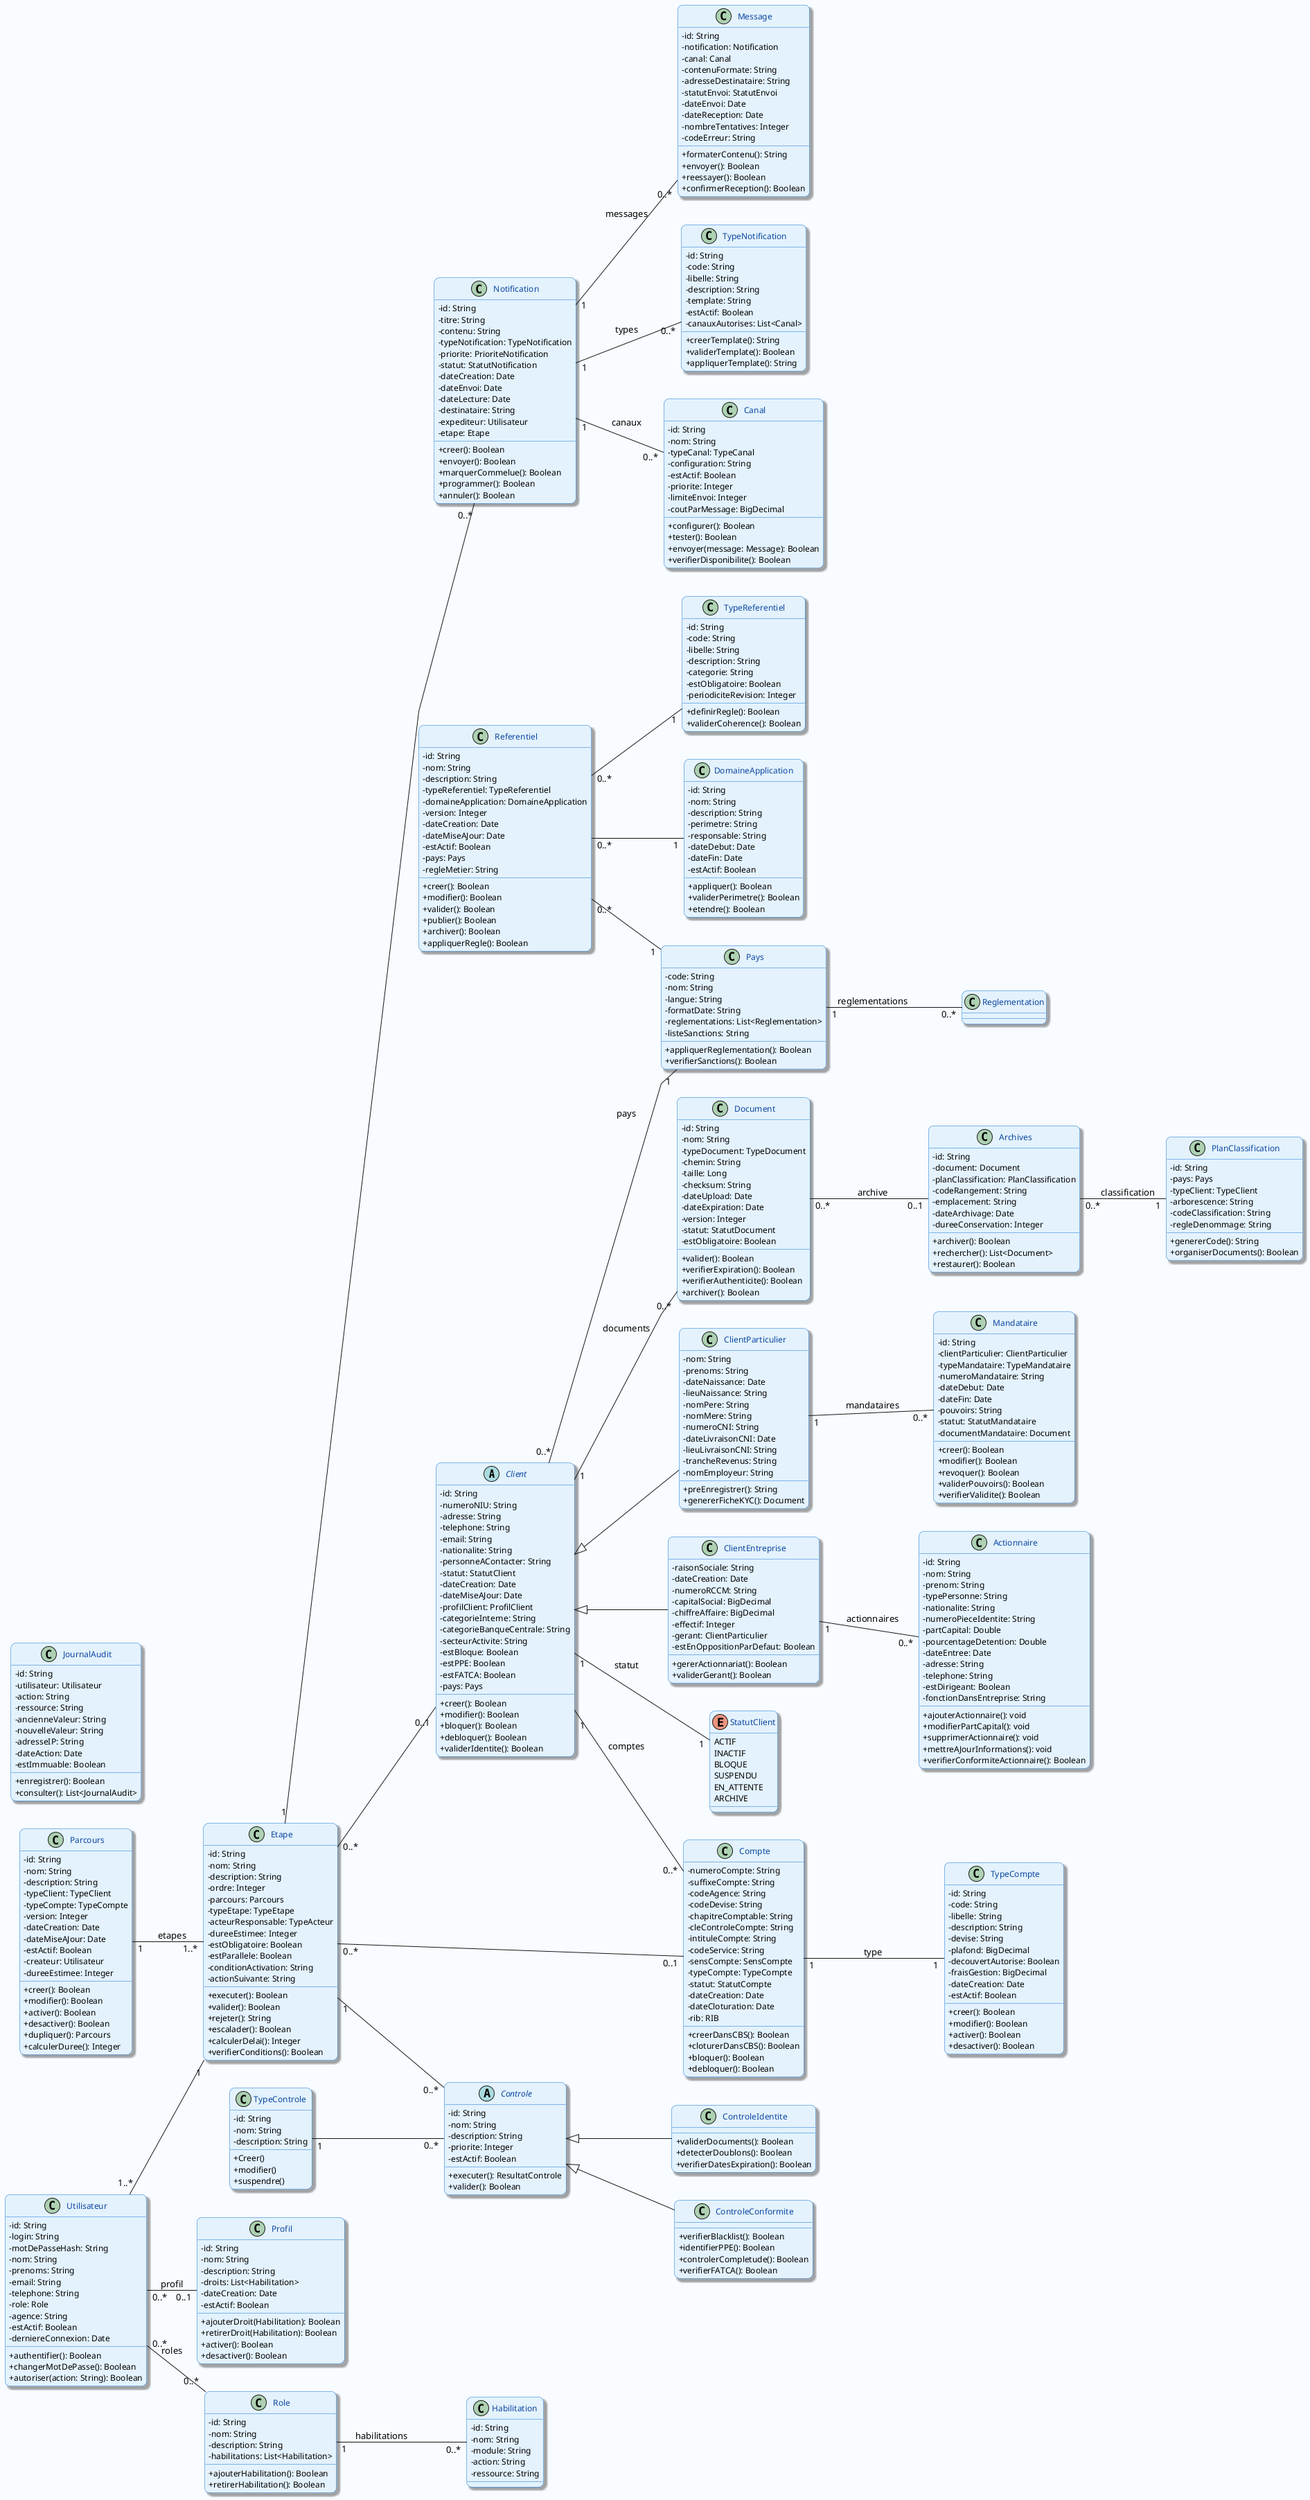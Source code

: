 @startuml D_CLASSE_13_JUIN
skinparam linetype polyline
skinparam backgroundColor #F8FBFF
skinparam classBackgroundColor #E3F2FD
skinparam classBorderColor #1976D2
skinparam classFontColor #0D47A1
skinparam classFontSize 13
skinparam classAttributeFontSize 12
skinparam classMethodFontSize 12
skinparam classAttributeIconSize 0
skinparam shadowing true
skinparam roundCorner 15
skinparam nodesep 40
skinparam ranksep 30
left to right direction

abstract class Client {
  - id: String
  - numeroNIU: String
  - adresse: String
  - telephone: String
  - email: String
  - nationalite: String
  - personneAContacter: String
  - statut: StatutClient
  - dateCreation: Date
  - dateMiseAJour: Date
  - profilClient: ProfilClient
  - categorieInterne: String
  - categorieBanqueCentrale: String
  - secteurActivite: String
  - estBloque: Boolean
  - estPPE: Boolean
  - estFATCA: Boolean
  - pays: Pays
  + creer(): Boolean
  + modifier(): Boolean
  + bloquer(): Boolean
  + debloquer(): Boolean
  + validerIdentite(): Boolean
}

class ClientParticulier extends Client {
  - nom: String
  - prenoms: String
  - dateNaissance: Date
  - lieuNaissance: String
  - nomPere: String
  - nomMere: String
  - numeroCNI: String
  - dateLivraisonCNI: Date
  - lieuLivraisonCNI: String
  - trancheRevenus: String
  - nomEmployeur: String
  + preEnregistrer(): String
  + genererFicheKYC(): Document
}

class ClientEntreprise extends Client {
  - raisonSociale: String
  - dateCreation: Date
  - numeroRCCM: String
  - capitalSocial: BigDecimal
  - chiffreAffaire: BigDecimal
  - effectif: Integer
  - gerant: ClientParticulier
  - estEnOppositionParDefaut: Boolean
  + gererActionnariat(): Boolean
  + validerGerant(): Boolean
}

class Mandataire {
  - id: String
  - clientParticulier: ClientParticulier
  - typeMandataire: TypeMandataire
  - numeroMandataire: String
  - dateDebut: Date
  - dateFin: Date
  - pouvoirs: String
  - statut: StatutMandataire
  - documentMandataire: Document
  + creer(): Boolean
  + modifier(): Boolean
  + revoquer(): Boolean
  + validerPouvoirs(): Boolean
  + verifierValidite(): Boolean
}

class Pays {
  - code: String
  - nom: String
  - langue: String
  - formatDate: String
  - reglementations: List<Reglementation>
  - listeSanctions: String
  + appliquerReglementation(): Boolean
  + verifierSanctions(): Boolean
}

class Compte {
  - numeroCompte: String
  - suffixeCompte: String
  - codeAgence: String
  - codeDevise: String
  - chapitreComptable: String
  - cleControleCompte: String
  - intituleCompte: String
  - codeService: String
  - sensCompte: SensCompte
  - typeCompte: TypeCompte
  - statut: StatutCompte
  - dateCreation: Date
  - dateCloturation: Date
  - rib: RIB
  + creerDansCBS(): Boolean
  + cloturerDansCBS(): Boolean
  + bloquer(): Boolean
  + debloquer(): Boolean
}

class Document {
  - id: String
  - nom: String
  - typeDocument: TypeDocument
  - chemin: String
  - taille: Long
  - checksum: String
  - dateUpload: Date
  - dateExpiration: Date
  - version: Integer
  - statut: StatutDocument
  - estObligatoire: Boolean
  + valider(): Boolean
  + verifierExpiration(): Boolean
  + verifierAuthenticite(): Boolean
  + archiver(): Boolean
}

class Archives {
  - id: String
  - document: Document
  - planClassification: PlanClassification
  - codeRangement: String
  - emplacement: String
  - dateArchivage: Date
  - dureeConservation: Integer
  + archiver(): Boolean
  + rechercher(): List<Document>
  + restaurer(): Boolean
}

class PlanClassification {
  - id: String
  - pays: Pays
  - typeClient: TypeClient
  - arborescence: String
  - codeClassification: String
  - regleDenommage: String
  + genererCode(): String
  + organiserDocuments(): Boolean
}

abstract class Controle {
  - id: String
  - nom: String
  - description: String
  - priorite: Integer
  - estActif: Boolean
  + executer(): ResultatControle
  + valider(): Boolean
}

class TypeControle {
  - id: String
  - nom: String
  - description: String
  + Creer()
  + modifier()
  + suspendre()
}

class ControleIdentite extends Controle {
  + validerDocuments(): Boolean
  + detecterDoublons(): Boolean
  + verifierDatesExpiration(): Boolean
}

class ControleConformite extends Controle {
  + verifierBlacklist(): Boolean
  + identifierPPE(): Boolean
  + controlerCompletude(): Boolean
  + verifierFATCA(): Boolean
}

class Parcours {
  - id: String
  - nom: String
  - description: String
  - typeClient: TypeClient
  - typeCompte: TypeCompte
  - version: Integer
  - dateCreation: Date
  - dateMiseAJour: Date
  - estActif: Boolean
  - createur: Utilisateur
  - dureeEstimee: Integer
  + creer(): Boolean
  + modifier(): Boolean
  + activer(): Boolean
  + desactiver(): Boolean
  + dupliquer(): Parcours
  + calculerDuree(): Integer
}

class Etape {
  - id: String
  - nom: String
  - description: String
  - ordre: Integer
  - parcours: Parcours
  - typeEtape: TypeEtape
  - acteurResponsable: TypeActeur
  - dureeEstimee: Integer
  - estObligatoire: Boolean
  - estParallele: Boolean
  - conditionActivation: String
  - actionSuivante: String
  + executer(): Boolean
  + valider(): Boolean
  + rejeter(): String
  + escalader(): Boolean
  + calculerDelai(): Integer
  + verifierConditions(): Boolean
}

class Notification {
  - id: String
  - titre: String
  - contenu: String
  - typeNotification: TypeNotification
  - priorite: PrioriteNotification
  - statut: StatutNotification
  - dateCreation: Date
  - dateEnvoi: Date
  - dateLecture: Date
  - destinataire: String
  - expediteur: Utilisateur
  - etape: Etape
  + creer(): Boolean
  + envoyer(): Boolean
  + marquerCommelue(): Boolean
  + programmer(): Boolean
  + annuler(): Boolean
}

class Message {
  - id: String
  - notification: Notification
  - canal: Canal
  - contenuFormate: String
  - adresseDestinataire: String
  - statutEnvoi: StatutEnvoi
  - dateEnvoi: Date
  - dateReception: Date
  - nombreTentatives: Integer
  - codeErreur: String
  + formaterContenu(): String
  + envoyer(): Boolean
  + reessayer(): Boolean
  + confirmerReception(): Boolean
}

class TypeNotification {
  - id: String
  - code: String
  - libelle: String
  - description: String
  - template: String
  - estActif: Boolean
  - canauxAutorises: List<Canal>
  + creerTemplate(): String
  + validerTemplate(): Boolean
  + appliquerTemplate(): String
}

class Canal {
  - id: String
  - nom: String
  - typeCanal: TypeCanal
  - configuration: String
  - estActif: Boolean
  - priorite: Integer
  - limiteEnvoi: Integer
  - coutParMessage: BigDecimal
  + configurer(): Boolean
  + tester(): Boolean
  + envoyer(message: Message): Boolean
  + verifierDisponibilite(): Boolean
}

class Referentiel {
  - id: String
  - nom: String
  - description: String
  - typeReferentiel: TypeReferentiel
  - domaineApplication: DomaineApplication
  - version: Integer
  - dateCreation: Date
  - dateMiseAJour: Date
  - estActif: Boolean
  - pays: Pays
  - regleMetier: String
  + creer(): Boolean
  + modifier(): Boolean
  + valider(): Boolean
  + publier(): Boolean
  + archiver(): Boolean
  + appliquerRegle(): Boolean
}

class TypeReferentiel {
  - id: String
  - code: String
  - libelle: String
  - description: String
  - categorie: String
  - estObligatoire: Boolean
  - periodiciteRevision: Integer
  + definirRegle(): Boolean
  + validerCoherence(): Boolean
}

class DomaineApplication {
  - id: String
  - nom: String
  - description: String
  - perimetre: String
  - responsable: String
  - dateDebut: Date
  - dateFin: Date
  - estActif: Boolean
  + appliquer(): Boolean
  + validerPerimetre(): Boolean
  + etendre(): Boolean
}

class Utilisateur {
  - id: String
  - login: String
  - motDePasseHash: String
  - nom: String
  - prenoms: String
  - email: String
  - telephone: String
  - role: Role
  - agence: String
  - estActif: Boolean
  - derniereConnexion: Date
  + authentifier(): Boolean
  + changerMotDePasse(): Boolean
  + autoriser(action: String): Boolean
}

class Role {
  - id: String
  - nom: String
  - description: String
  - habilitations: List<Habilitation>
  + ajouterHabilitation(): Boolean
  + retirerHabilitation(): Boolean
}

class Habilitation {
    - id: String
    - nom: String
    - module: String
    - action: String
    - ressource: String
}

class JournalAudit {
  - id: String
  - utilisateur: Utilisateur
  - action: String
  - ressource: String
  - ancienneValeur: String
  - nouvelleValeur: String
  - adresseIP: String
  - dateAction: Date
  - estImmuable: Boolean
  + enregistrer(): Boolean
  + consulter(): List<JournalAudit>
}

class TypeCompte {
    - id: String
    - code: String
    - libelle: String
    - description: String
    - devise: String
    - plafond: BigDecimal
    - decouvertAutorise: Boolean
    - fraisGestion: BigDecimal
    - dateCreation: Date
    - estActif: Boolean
    + creer(): Boolean
    + modifier(): Boolean
    + activer(): Boolean
    + desactiver(): Boolean
}

class Profil {
    - id: String
    - nom: String
    - description: String
    - droits: List<Habilitation>
    - dateCreation: Date
    - estActif: Boolean
    + ajouterDroit(Habilitation): Boolean
    + retirerDroit(Habilitation): Boolean
    + activer(): Boolean
    + desactiver(): Boolean
}

class Actionnaire {
    - id: String
    - nom: String
    - prenom: String
    - typePersonne: String
    - nationalite: String
    - numeroPieceIdentite: String
    - partCapital: Double
    - pourcentageDetention: Double
    - dateEntree: Date
    - adresse: String
    - telephone: String
    - estDirigeant: Boolean
    - fonctionDansEntreprise: String
    + ajouterActionnaire(): void
    + modifierPartCapital(): void
    + supprimerActionnaire(): void
    + mettreAJourInformations(): void
    + verifierConformiteActionnaire(): Boolean
}

enum StatutClient {
    ACTIF
    INACTIF
    BLOQUE
    SUSPENDU
    EN_ATTENTE
    ARCHIVE
}

' ===== RELATIONS AVEC CARDINALITÉS =====

' Relations Client
Client "1" -- "0..*" Compte : comptes
Client "1" -- "0..*" Document : documents
ClientParticulier "1" -- "0..*" Mandataire : mandataires
Client "1" -- "1" StatutClient : statut
' ClientEntreprise "1" -- "0..*" ClientParticulier
' ClientEntreprise "1" -- "1" ClientParticulier

' Relations Parcours et Étapes
Parcours "1" -- "1..*" Etape : etapes

' Relations Étapes
Etape "1" -- "0..*" Controle
Etape "1" -- "0..*" Notification
Etape "0..*" -- "0..1" Client
Etape "0..*" -- "0..1" Compte

' Relations Contrôles
TypeControle "1" -- "0..*" Controle

' Relations Notifications
Notification "1" -- "0..*" Message : messages
Notification "1" -- "0..*" Canal : canaux
Notification "1" -- "0..*" TypeNotification : types

' Relations Référentiel
Referentiel "0..*" -- "1" TypeReferentiel
Referentiel "0..*" -- "1" DomaineApplication
Referentiel "0..*" -- "1" Pays

' Relations Utilisateur
Utilisateur "0..*" -- "0..1" Profil : profil
Utilisateur "0..*" -- "0..*" Role : roles
Utilisateur "1..*" -- "1" Etape
Role "1" -- "0..*" Habilitation : habilitations

' Relations Archives
Document "0..*" -- "0..1" Archives : archive
Archives "0..*" -- "1" PlanClassification : classification

' Relations Pays
Client "0..*" -- "1" Pays : pays
Pays "1" -- "0..*" Reglementation : reglementations

' Relations Compte
Compte "1" -- "1" TypeCompte : type

' Relations ClientEntreprise et Actionnaire
ClientEntreprise "1" -- "0..*" Actionnaire : actionnaires

@enduml